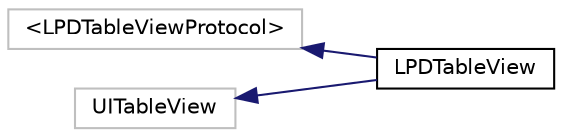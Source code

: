 digraph "Graphical Class Hierarchy"
{
  edge [fontname="Helvetica",fontsize="10",labelfontname="Helvetica",labelfontsize="10"];
  node [fontname="Helvetica",fontsize="10",shape=record];
  rankdir="LR";
  Node120 [label="\<LPDTableViewProtocol\>",height=0.2,width=0.4,color="grey75", fillcolor="white", style="filled"];
  Node120 -> Node0 [dir="back",color="midnightblue",fontsize="10",style="solid",fontname="Helvetica"];
  Node0 [label="LPDTableView",height=0.2,width=0.4,color="black", fillcolor="white", style="filled",URL="$interface_l_p_d_table_view.html"];
  Node19 [label="UITableView",height=0.2,width=0.4,color="grey75", fillcolor="white", style="filled"];
  Node19 -> Node0 [dir="back",color="midnightblue",fontsize="10",style="solid",fontname="Helvetica"];
}
